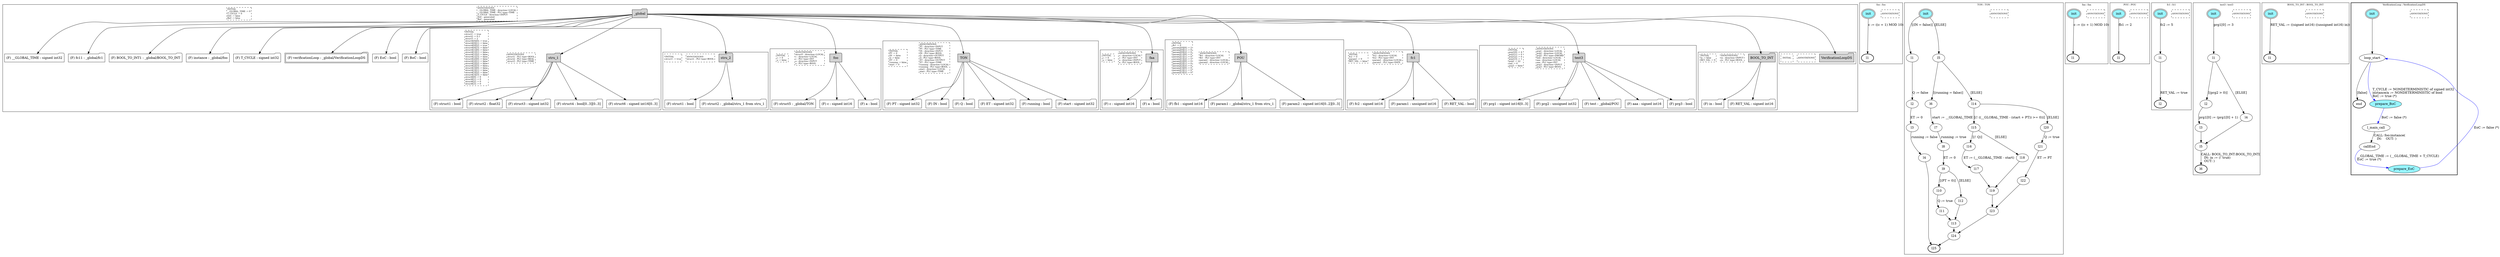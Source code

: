 digraph G {
	subgraph cluster__global433321645 {
		node [shape="folder", style="filled"];
		//label="_global";
		_global433321645 [label="_global"];
		_global433321645 -> __GLOBAL_TIME1733902203;
		__GLOBAL_TIME1733902203 [label = "(F) __GLOBAL_TIME : signed int32", fillcolor="white" ];
		_global433321645 -> fc11532299734;
		fc11532299734 [label = "(F) fc11 : _global/fc1", fillcolor="white" ];
		_global433321645 -> BOOL_TO_INT11806545036;
		BOOL_TO_INT11806545036 [label = "(F) BOOL_TO_INT1 : _global/BOOL_TO_INT", fillcolor="white" ];
		_global433321645 -> instance140301331;
		instance140301331 [label = "(F) instance : _global/foo", fillcolor="white" ];
		_global433321645 -> T_CYCLE673231721;
		T_CYCLE673231721 [label = "(F) T_CYCLE : signed int32", fillcolor="white" ];
		_global433321645 -> verificationLoop1834289317;
		verificationLoop1834289317 [label = "(F) verificationLoop : _global/VerificationLoopDS", fillcolor="white" , peripheries=2];
		_global433321645 -> EoC1377593328;
		EoC1377593328 [label = "(F) EoC : bool", fillcolor="white" ];
		_global433321645 -> BoC1995273587;
		BoC1995273587 [label = "(F) BoC : bool", fillcolor="white" ];
		_global433321645 -> stru_11676585156;
		subgraph cluster_stru_11676585156 {
			node [shape="folder", style="filled"];
			//label="stru_1";
			stru_11676585156 [label="stru_1"];
			stru_11676585156 -> struct11790048347;
			struct11790048347 [label = "(F) struct1 : bool", fillcolor="white" ];
			stru_11676585156 -> struct2897585997;
			struct2897585997 [label = "(F) struct2 : float32", fillcolor="white" ];
			stru_11676585156 -> struct31633286972;
			struct31633286972 [label = "(F) struct3 : signed int32", fillcolor="white" ];
			stru_11676585156 -> struct41544793857;
			struct41544793857 [label = "(F) struct4 : bool[0..3][0..3]", fillcolor="white" ];
			stru_11676585156 -> struct682287653;
			struct682287653 [label = "(F) struct6 : signed int16[0..3]", fillcolor="white" ];
			
			annotations_pseudonode_stru_11676585156 [
				label="ANNOTATIONS\lstruct1 : PLC type=BOOL\lstruct2 : PLC type=REAL\lstruct3 : PLC type=TIME\l",
				fontsize=9, margin="0.04,0.04", fillcolor="white", shape="rectangle", style="dashed"];
			initamt_pseudonode_stru_11676585156 [
				label="INITIAL\lstruct1 := true\lstruct2 := 0.1\lstruct3 := 2\lstruct4[0][0] := true\lstruct4[0][1] := false\lstruct4[0][2] := true\lstruct4[0][3] := false\lstruct4[1][0] := false\lstruct4[1][1] := false\lstruct4[1][2] := false\lstruct4[1][3] := false\lstruct4[2][0] := false\lstruct4[2][1] := false\lstruct4[2][2] := false\lstruct4[2][3] := false\lstruct4[3][0] := false\lstruct4[3][1] := false\lstruct4[3][2] := false\lstruct4[3][3] := false\lstruct6[0] := 0\lstruct6[1] := 0\lstruct6[2] := 0\lstruct6[3] := 0\l",
				fontsize=9, margin="0.04,0.04", fillcolor="lightyellow", shape="rectangle", style="dashed"];
		}
		_global433321645 -> stru_21468241972;
		subgraph cluster_stru_21468241972 {
			node [shape="folder", style="filled"];
			//label="stru_2";
			stru_21468241972 [label="stru_2"];
			stru_21468241972 -> struct11977511945;
			struct11977511945 [label = "(F) struct1 : bool", fillcolor="white" ];
			stru_21468241972 -> struct22080635344;
			struct22080635344 [label = "(F) struct2 : _global/stru_1 from stru_1", fillcolor="white" ];
			
			annotations_pseudonode_stru_21468241972 [
				label="ANNOTATIONS\lstruct1 : PLC type=BOOL\l",
				fontsize=9, margin="0.04,0.04", fillcolor="white", shape="rectangle", style="dashed"];
			initamt_pseudonode_stru_21468241972 [
				label="INITIAL\lstruct1 := true\l",
				fontsize=9, margin="0.04,0.04", fillcolor="lightyellow", shape="rectangle", style="dashed"];
		}
		_global433321645 -> foo861255935;
		subgraph cluster_foo861255935 {
			node [shape="folder", style="filled"];
			//label="foo";
			foo861255935 [label="foo"];
			foo861255935 -> struct5387487256;
			struct5387487256 [label = "(F) struct5 : _global/TON", fillcolor="white" ];
			foo861255935 -> c525630200;
			c525630200 [label = "(F) c : signed int16", fillcolor="white" ];
			foo861255935 -> a2116089059;
			a2116089059 [label = "(F) a : bool", fillcolor="white" ];
			
			annotations_pseudonode_foo861255935 [
				label="ANNOTATIONS\lstruct5 : direction=LOCAL\lc : direction=LOCAL\lc : PLC type=INT\la : direction=INPUT\la : PLC type=BOOL\l",
				fontsize=9, margin="0.04,0.04", fillcolor="white", shape="rectangle", style="dashed"];
			initamt_pseudonode_foo861255935 [
				label="INITIAL\lc := 0\la := false\l",
				fontsize=9, margin="0.04,0.04", fillcolor="lightyellow", shape="rectangle", style="dashed"];
		}
		_global433321645 -> TON1555985081;
		subgraph cluster_TON1555985081 {
			node [shape="folder", style="filled"];
			//label="TON";
			TON1555985081 [label="TON"];
			TON1555985081 -> PT1272902791;
			PT1272902791 [label = "(F) PT : signed int32", fillcolor="white" ];
			TON1555985081 -> IN50592708;
			IN50592708 [label = "(F) IN : bool", fillcolor="white" ];
			TON1555985081 -> Q1922344580;
			Q1922344580 [label = "(F) Q : bool", fillcolor="white" ];
			TON1555985081 -> ET2092841477;
			ET2092841477 [label = "(F) ET : signed int32", fillcolor="white" ];
			TON1555985081 -> running1436306950;
			running1436306950 [label = "(F) running : bool", fillcolor="white" ];
			TON1555985081 -> start1349733610;
			start1349733610 [label = "(F) start : signed int32", fillcolor="white" ];
			
			annotations_pseudonode_TON1555985081 [
				label="ANNOTATIONS\lPT : direction=INPUT\lPT : PLC type=TIME\lIN : direction=INPUT\lIN : PLC type=BOOL\lQ : direction=OUTPUT\lQ : PLC type=BOOL\lET : direction=OUTPUT\lET : PLC type=TIME\lrunning : direction=LOCAL\lrunning : PLC type=BOOL\lstart : direction=LOCAL\lstart : PLC type=TIME\l",
				fontsize=9, margin="0.04,0.04", fillcolor="white", shape="rectangle", style="dashed"];
			initamt_pseudonode_TON1555985081 [
				label="INITIAL\lPT := 0\lIN := false\lQ := false\lET := 0\lrunning := false\lstart := 0\l",
				fontsize=9, margin="0.04,0.04", fillcolor="lightyellow", shape="rectangle", style="dashed"];
		}
		_global433321645 -> faa1094627165;
		subgraph cluster_faa1094627165 {
			node [shape="folder", style="filled"];
			//label="faa";
			faa1094627165 [label="faa"];
			faa1094627165 -> c615747215;
			c615747215 [label = "(F) c : signed int16", fillcolor="white" ];
			faa1094627165 -> a1493772379;
			a1493772379 [label = "(F) a : bool", fillcolor="white" ];
			
			annotations_pseudonode_faa1094627165 [
				label="ANNOTATIONS\lc : direction=LOCAL\lc : PLC type=INT\la : direction=INPUT\la : PLC type=BOOL\l",
				fontsize=9, margin="0.04,0.04", fillcolor="white", shape="rectangle", style="dashed"];
			initamt_pseudonode_faa1094627165 [
				label="INITIAL\lc := 0\la := false\l",
				fontsize=9, margin="0.04,0.04", fillcolor="lightyellow", shape="rectangle", style="dashed"];
		}
		_global433321645 -> POU1004271827;
		subgraph cluster_POU1004271827 {
			node [shape="folder", style="filled"];
			//label="POU";
			POU1004271827 [label="POU"];
			POU1004271827 -> fb11127135362;
			fb11127135362 [label = "(F) fb1 : signed int16", fillcolor="white" ];
			POU1004271827 -> param12011996123;
			param12011996123 [label = "(F) param1 : _global/stru_1 from stru_1", fillcolor="white" ];
			POU1004271827 -> param21505252266;
			param21505252266 [label = "(F) param2 : signed int16[0..2][0..3]", fillcolor="white" ];
			
			annotations_pseudonode_POU1004271827 [
				label="ANNOTATIONS\lfb1 : direction=LOCAL\lfb1 : PLC type=INT\lparam1 : direction=LOCAL\lparam2 : direction=LOCAL\l",
				fontsize=9, margin="0.04,0.04", fillcolor="white", shape="rectangle", style="dashed"];
			initamt_pseudonode_POU1004271827 [
				label="INITIAL\lfb1 := 0\lparam2[0][0] := 2\lparam2[0][1] := 0\lparam2[0][2] := 0\lparam2[1][0] := 0\lparam2[1][1] := 0\lparam2[1][2] := 5\lparam2[2][0] := 0\lparam2[2][1] := 0\lparam2[2][2] := 0\lparam2[3][0] := 0\lparam2[3][1] := 0\lparam2[3][2] := 0\l",
				fontsize=9, margin="0.04,0.04", fillcolor="lightyellow", shape="rectangle", style="dashed"];
		}
		_global433321645 -> fc11987221006;
		subgraph cluster_fc11987221006 {
			node [shape="folder", style="filled"];
			//label="fc1";
			fc11987221006 [label="fc1"];
			fc11987221006 -> fc21396910831;
			fc21396910831 [label = "(F) fc2 : signed int16", fillcolor="white" ];
			fc11987221006 -> param1198347910;
			param1198347910 [label = "(F) param1 : unsigned int16", fillcolor="white" ];
			fc11987221006 -> RET_VAL82051024;
			RET_VAL82051024 [label = "(F) RET_VAL : bool", fillcolor="white" ];
			
			annotations_pseudonode_fc11987221006 [
				label="ANNOTATIONS\lfc2 : direction=LOCAL\lfc2 : PLC type=INT\lparam1 : direction=LOCAL\lparam1 : PLC type=DATE\l",
				fontsize=9, margin="0.04,0.04", fillcolor="white", shape="rectangle", style="dashed"];
			initamt_pseudonode_fc11987221006 [
				label="INITIAL\lfc2 := 0\lparam1 := 0\lRET_VAL := false\l",
				fontsize=9, margin="0.04,0.04", fillcolor="lightyellow", shape="rectangle", style="dashed"];
		}
		_global433321645 -> test31016591849;
		subgraph cluster_test31016591849 {
			node [shape="folder", style="filled"];
			//label="test3";
			test31016591849 [label="test3"];
			test31016591849 -> prg11401143048;
			prg11401143048 [label = "(F) prg1 : signed int16[0..3]", fillcolor="white" ];
			test31016591849 -> prg2379886033;
			prg2379886033 [label = "(F) prg2 : unsigned int32", fillcolor="white" ];
			test31016591849 -> test1605347181;
			test1605347181 [label = "(F) test : _global/POU", fillcolor="white" ];
			test31016591849 -> aaa1589547066;
			aaa1589547066 [label = "(F) aaa : signed int16", fillcolor="white" ];
			test31016591849 -> prg31402852048;
			prg31402852048 [label = "(F) prg3 : bool", fillcolor="white" ];
			
			annotations_pseudonode_test31016591849 [
				label="ANNOTATIONS\lprg1 : direction=LOCAL\lprg2 : direction=LOCAL\lprg2 : PLC type=DWORD\ltest : direction=LOCAL\laaa : direction=LOCAL\laaa : PLC type=INT\lprg3 : direction=INPUT\lprg3 : PLC type=BOOL\l",
				fontsize=9, margin="0.04,0.04", fillcolor="white", shape="rectangle", style="dashed"];
			initamt_pseudonode_test31016591849 [
				label="INITIAL\lprg1[0] := 4\lprg1[1] := 0\lprg1[2] := 0\lprg1[3] := 1\lprg2 := 22\laaa := 0\lprg3 := false\l",
				fontsize=9, margin="0.04,0.04", fillcolor="lightyellow", shape="rectangle", style="dashed"];
		}
		_global433321645 -> BOOL_TO_INT677521178;
		subgraph cluster_BOOL_TO_INT677521178 {
			node [shape="folder", style="filled"];
			//label="BOOL_TO_INT";
			BOOL_TO_INT677521178 [label="BOOL_TO_INT"];
			BOOL_TO_INT677521178 -> in1268343946;
			in1268343946 [label = "(F) in : bool", fillcolor="white" ];
			BOOL_TO_INT677521178 -> RET_VAL1005232493;
			RET_VAL1005232493 [label = "(F) RET_VAL : signed int16", fillcolor="white" ];
			
			annotations_pseudonode_BOOL_TO_INT677521178 [
				label="ANNOTATIONS\lin : direction=INPUT\lin : PLC type=BOOL\l",
				fontsize=9, margin="0.04,0.04", fillcolor="white", shape="rectangle", style="dashed"];
			initamt_pseudonode_BOOL_TO_INT677521178 [
				label="INITIAL\lin := false\lRET_VAL := 0\l",
				fontsize=9, margin="0.04,0.04", fillcolor="lightyellow", shape="rectangle", style="dashed"];
		}
		_global433321645 -> VerificationLoopDS338237600;
		subgraph cluster_VerificationLoopDS338237600 {
			node [shape="folder", style="filled"];
			//label="VerificationLoopDS";
			VerificationLoopDS338237600 [label="VerificationLoopDS"];
			
			annotations_pseudonode_VerificationLoopDS338237600 [
				label="ANNOTATIONS",
				fontsize=9, margin="0.04,0.04", fillcolor="white", shape="rectangle", style="dashed"];
			initamt_pseudonode_VerificationLoopDS338237600 [
				label="INITIAL",
				fontsize=9, margin="0.04,0.04", fillcolor="lightyellow", shape="rectangle", style="dashed"];
		}
		
		annotations_pseudonode__global433321645 [
			label="ANNOTATIONS\l__GLOBAL_TIME : direction=LOCAL\l__GLOBAL_TIME : PLC type=TIME\lT_CYCLE : direction=INPUT\lEoC : generated\lBoC : generated\l",
			fontsize=9, margin="0.04,0.04", fillcolor="white", shape="rectangle", style="dashed"];
		initamt_pseudonode__global433321645 [
			label="INITIAL\l__GLOBAL_TIME := 0\lT_CYCLE := 0\lEoC := false\lBoC := false\l",
			fontsize=9, margin="0.04,0.04", fillcolor="lightyellow", shape="rectangle", style="dashed"];
	}
	subgraph clusterfoo {
		node [style="filled"];
		color="black";
		fontsize=10;
		ranksep=0.4;
		
		label="foo : foo";
		
		annotations_pseudonode_foo [
			label="ANNOTATIONS",
			fontsize=9, margin="0.04,0.04", fillcolor="white", shape="rectangle", style="dashed"];
		
		init_foo [label="init", color="black", fillcolor="cadetblue1", peripheries=2, shape="ellipse"];
		l1_foo [label="l1", color="black", fillcolor="white", style=bold, shape="ellipse"];
		init_foo -> l1_foo [color="black", label="c := ((c + 1) MOD 10)"];
	}
	subgraph clusterTON {
		node [style="filled"];
		color="black";
		fontsize=10;
		ranksep=0.4;
		
		label="TON : TON";
		
		annotations_pseudonode_TON [
			label="ANNOTATIONS",
			fontsize=9, margin="0.04,0.04", fillcolor="white", shape="rectangle", style="dashed"];
		
		init_TON [label="init", color="black", fillcolor="cadetblue1", peripheries=2, shape="ellipse"];
		l1_TON [label="l1", color="black", fillcolor="white", shape="ellipse"];
		l2_TON [label="l2", color="black", fillcolor="white", shape="ellipse"];
		l3_TON [label="l3", color="black", fillcolor="white", shape="ellipse"];
		l4_TON [label="l4", color="black", fillcolor="white", shape="ellipse"];
		l5_TON [label="l5", color="black", fillcolor="white", shape="ellipse"];
		l6_TON [label="l6", color="black", fillcolor="white", shape="ellipse"];
		l7_TON [label="l7", color="black", fillcolor="white", shape="ellipse"];
		l8_TON [label="l8", color="black", fillcolor="white", shape="ellipse"];
		l9_TON [label="l9", color="black", fillcolor="white", shape="ellipse"];
		l10_TON [label="l10", color="black", fillcolor="white", shape="ellipse"];
		l11_TON [label="l11", color="black", fillcolor="white", shape="ellipse"];
		l12_TON [label="l12", color="black", fillcolor="white", shape="ellipse"];
		l13_TON [label="l13", color="black", fillcolor="white", shape="ellipse"];
		l14_TON [label="l14", color="black", fillcolor="white", shape="ellipse"];
		l15_TON [label="l15", color="black", fillcolor="white", shape="ellipse"];
		l16_TON [label="l16", color="black", fillcolor="white", shape="ellipse"];
		l17_TON [label="l17", color="black", fillcolor="white", shape="ellipse"];
		l18_TON [label="l18", color="black", fillcolor="white", shape="ellipse"];
		l19_TON [label="l19", color="black", fillcolor="white", shape="ellipse"];
		l20_TON [label="l20", color="black", fillcolor="white", shape="ellipse"];
		l21_TON [label="l21", color="black", fillcolor="white", shape="ellipse"];
		l22_TON [label="l22", color="black", fillcolor="white", shape="ellipse"];
		l23_TON [label="l23", color="black", fillcolor="white", shape="ellipse"];
		l24_TON [label="l24", color="black", fillcolor="white", shape="ellipse"];
		l25_TON [label="l25", color="black", fillcolor="white", style=bold, shape="ellipse"];
		init_TON -> l1_TON [color="black", label="[(IN = false)]"];
		l1_TON -> l2_TON [color="black", label="Q := false"];
		l2_TON -> l3_TON [color="black", label="ET := 0"];
		l3_TON -> l4_TON [color="black", label="running := false"];
		init_TON -> l5_TON [color="black", label="[ELSE]"];
		l5_TON -> l6_TON [color="black", label="[(running = false)]"];
		l6_TON -> l7_TON [color="black", label="start := __GLOBAL_TIME"];
		l7_TON -> l8_TON [color="black", label="running := true"];
		l8_TON -> l9_TON [color="black", label="ET := 0"];
		l9_TON -> l10_TON [color="black", label="[(PT = 0)]"];
		l10_TON -> l11_TON [color="black", label="Q := true"];
		l9_TON -> l12_TON [color="black", label="[ELSE]"];
		l11_TON -> l13_TON [color="black", label=""];
		l12_TON -> l13_TON [color="black", label=""];
		l5_TON -> l14_TON [color="black", label="[ELSE]"];
		l14_TON -> l15_TON [color="black", label="[(! ((__GLOBAL_TIME - (start + PT)) >= 0))]"];
		l15_TON -> l16_TON [color="black", label="[(! Q)]"];
		l16_TON -> l17_TON [color="black", label="ET := (__GLOBAL_TIME - start)"];
		l15_TON -> l18_TON [color="black", label="[ELSE]"];
		l17_TON -> l19_TON [color="black", label=""];
		l18_TON -> l19_TON [color="black", label=""];
		l14_TON -> l20_TON [color="black", label="[ELSE]"];
		l20_TON -> l21_TON [color="black", label="Q := true"];
		l21_TON -> l22_TON [color="black", label="ET := PT"];
		l19_TON -> l23_TON [color="black", label=""];
		l22_TON -> l23_TON [color="black", label=""];
		l13_TON -> l24_TON [color="black", label=""];
		l23_TON -> l24_TON [color="black", label=""];
		l4_TON -> l25_TON [color="black", label=""];
		l24_TON -> l25_TON [color="black", label=""];
	}
	subgraph clusterfaa {
		node [style="filled"];
		color="black";
		fontsize=10;
		ranksep=0.4;
		
		label="faa : faa";
		
		annotations_pseudonode_faa [
			label="ANNOTATIONS",
			fontsize=9, margin="0.04,0.04", fillcolor="white", shape="rectangle", style="dashed"];
		
		init_faa [label="init", color="black", fillcolor="cadetblue1", peripheries=2, shape="ellipse"];
		l1_faa [label="l1", color="black", fillcolor="white", style=bold, shape="ellipse"];
		init_faa -> l1_faa [color="black", label="c := ((c + 1) MOD 10)"];
	}
	subgraph clusterPOU {
		node [style="filled"];
		color="black";
		fontsize=10;
		ranksep=0.4;
		
		label="POU : POU";
		
		annotations_pseudonode_POU [
			label="ANNOTATIONS",
			fontsize=9, margin="0.04,0.04", fillcolor="white", shape="rectangle", style="dashed"];
		
		init_POU [label="init", color="black", fillcolor="cadetblue1", peripheries=2, shape="ellipse"];
		l1_POU [label="l1", color="black", fillcolor="white", style=bold, shape="ellipse"];
		init_POU -> l1_POU [color="black", label="fb1 := 2"];
	}
	subgraph clusterfc1 {
		node [style="filled"];
		color="black";
		fontsize=10;
		ranksep=0.4;
		
		label="fc1 : fc1";
		
		annotations_pseudonode_fc1 [
			label="ANNOTATIONS",
			fontsize=9, margin="0.04,0.04", fillcolor="white", shape="rectangle", style="dashed"];
		
		init_fc1 [label="init", color="black", fillcolor="cadetblue1", peripheries=2, shape="ellipse"];
		l1_fc1 [label="l1", color="black", fillcolor="white", shape="ellipse"];
		l2_fc1 [label="l2", color="black", fillcolor="white", style=bold, shape="ellipse"];
		init_fc1 -> l1_fc1 [color="black", label="fc2 := 5"];
		l1_fc1 -> l2_fc1 [color="black", label="RET_VAL := true"];
	}
	subgraph clustertest3 {
		node [style="filled"];
		color="black";
		fontsize=10;
		ranksep=0.4;
		
		label="test3 : test3";
		
		annotations_pseudonode_test3 [
			label="ANNOTATIONS",
			fontsize=9, margin="0.04,0.04", fillcolor="white", shape="rectangle", style="dashed"];
		
		init_test3 [label="init", color="black", fillcolor="cadetblue1", peripheries=2, shape="ellipse"];
		l1_test3 [label="l1", color="black", fillcolor="white", shape="ellipse"];
		l2_test3 [label="l2", color="black", fillcolor="white", shape="ellipse"];
		l3_test3 [label="l3", color="black", fillcolor="white", shape="ellipse"];
		l4_test3 [label="l4", color="black", fillcolor="white", shape="ellipse"];
		l5_test3 [label="l5", color="black", fillcolor="white", shape="ellipse"];
		l6_test3 [label="l6", color="black", fillcolor="white", style=bold, shape="ellipse"];
		init_test3 -> l1_test3 [color="black", label="prg1[0] := 3"];
		l1_test3 -> l2_test3 [color="black", label="[(prg2 > 0)]"];
		l2_test3 -> l3_test3 [color="black", label="prg1[0] := (prg1[0] + 1)"];
		l1_test3 -> l4_test3 [color="black", label="[ELSE]"];
		l3_test3 -> l5_test3 [color="black", label=""];
		l4_test3 -> l5_test3 [color="black", label=""];
		l5_test3 -> l6_test3 [color="black", label="CALL: BOOL_TO_INT:BOOL_TO_INT(\l   IN: in := (! true)\l   OUT: )\l"];
	}
	subgraph clusterBOOL_TO_INT {
		node [style="filled"];
		color="black";
		fontsize=10;
		ranksep=0.4;
		
		label="BOOL_TO_INT : BOOL_TO_INT";
		
		annotations_pseudonode_BOOL_TO_INT [
			label="ANNOTATIONS",
			fontsize=9, margin="0.04,0.04", fillcolor="white", shape="rectangle", style="dashed"];
		
		init_BOOL_TO_INT [label="init", color="black", fillcolor="cadetblue1", peripheries=2, shape="ellipse"];
		l1_BOOL_TO_INT [label="l1", color="black", fillcolor="white", style=bold, shape="ellipse"];
		init_BOOL_TO_INT -> l1_BOOL_TO_INT [color="black", label="RET_VAL := ((signed int16) ((unsigned int16) in))"];
	}
	subgraph clusterVerificationLoop {
		node [style="filled"];
		style=bold;
		color="black";
		fontsize=10;
		ranksep=0.4;
		
		label="VerificationLoop : VerificationLoopDS";
		
		annotations_pseudonode_VerificationLoop [
			label="ANNOTATIONS",
			fontsize=9, margin="0.04,0.04", fillcolor="white", shape="rectangle", style="dashed"];
		
		init_VerificationLoop [label="init", color="black", fillcolor="cadetblue1", peripheries=2, shape="ellipse"];
		end_VerificationLoop [label="end", color="black", fillcolor="cadetblue1", style=bold, shape="ellipse"];
		loop_start_VerificationLoop [label="loop_start", color="black", fillcolor="white", shape="ellipse"];
		prepare_BoC_VerificationLoop [label="prepare_BoC", color="black", fillcolor="cadetblue1", shape="ellipse"];
		l_main_call_VerificationLoop [label="l_main_call", color="black", fillcolor="white", shape="ellipse"];
		callEnd_VerificationLoop [label="callEnd", color="black", fillcolor="white", shape="ellipse"];
		prepare_EoC_VerificationLoop [label="prepare_EoC", color="black", fillcolor="cadetblue1", shape="ellipse"];
		init_VerificationLoop -> loop_start_VerificationLoop [color="black", label=""];
		loop_start_VerificationLoop -> prepare_BoC_VerificationLoop [color="blue", label="T_CYCLE := NONDETERMINISTIC of signed int32\linstance/a := NONDETERMINISTIC of bool\lBoC := true (*)\l"];
		prepare_BoC_VerificationLoop -> l_main_call_VerificationLoop [color="blue", label="BoC := false (*)"];
		l_main_call_VerificationLoop -> callEnd_VerificationLoop [color="black", label="CALL: foo:instance(\l   IN:    OUT: )\l"];
		callEnd_VerificationLoop -> prepare_EoC_VerificationLoop [color="blue", label="__GLOBAL_TIME := (__GLOBAL_TIME + T_CYCLE)\lEoC := true (*)\l"];
		prepare_EoC_VerificationLoop -> loop_start_VerificationLoop [color="blue", label="EoC := false (*)"];
		loop_start_VerificationLoop -> end_VerificationLoop [color="black", label="[false]"];
	}
}

